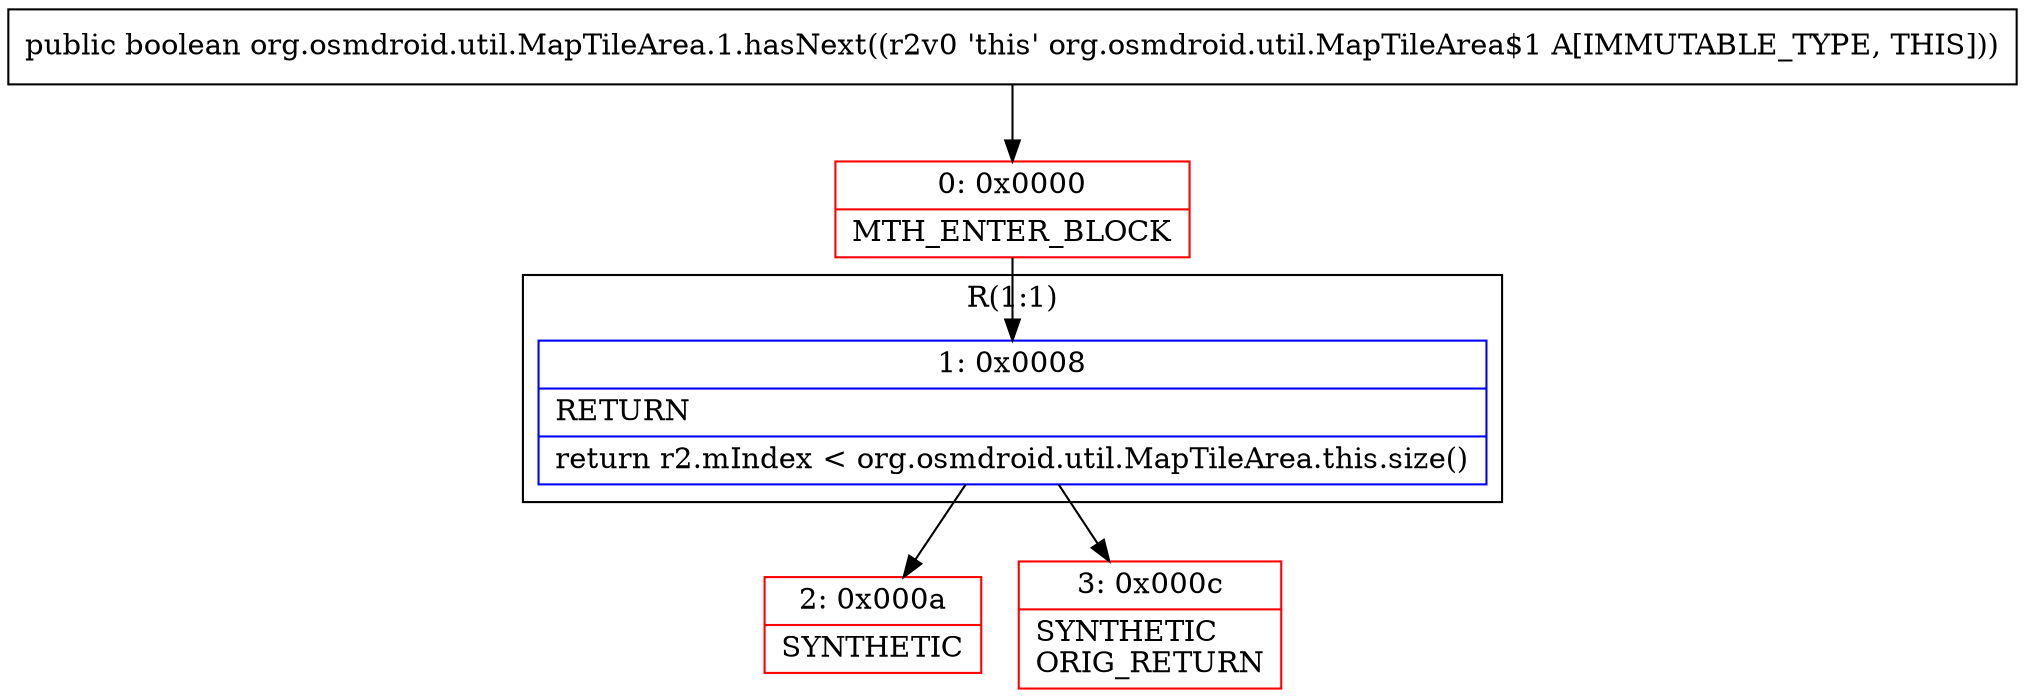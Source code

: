 digraph "CFG fororg.osmdroid.util.MapTileArea.1.hasNext()Z" {
subgraph cluster_Region_44142498 {
label = "R(1:1)";
node [shape=record,color=blue];
Node_1 [shape=record,label="{1\:\ 0x0008|RETURN\l|return r2.mIndex \< org.osmdroid.util.MapTileArea.this.size()\l}"];
}
Node_0 [shape=record,color=red,label="{0\:\ 0x0000|MTH_ENTER_BLOCK\l}"];
Node_2 [shape=record,color=red,label="{2\:\ 0x000a|SYNTHETIC\l}"];
Node_3 [shape=record,color=red,label="{3\:\ 0x000c|SYNTHETIC\lORIG_RETURN\l}"];
MethodNode[shape=record,label="{public boolean org.osmdroid.util.MapTileArea.1.hasNext((r2v0 'this' org.osmdroid.util.MapTileArea$1 A[IMMUTABLE_TYPE, THIS])) }"];
MethodNode -> Node_0;
Node_1 -> Node_2;
Node_1 -> Node_3;
Node_0 -> Node_1;
}

